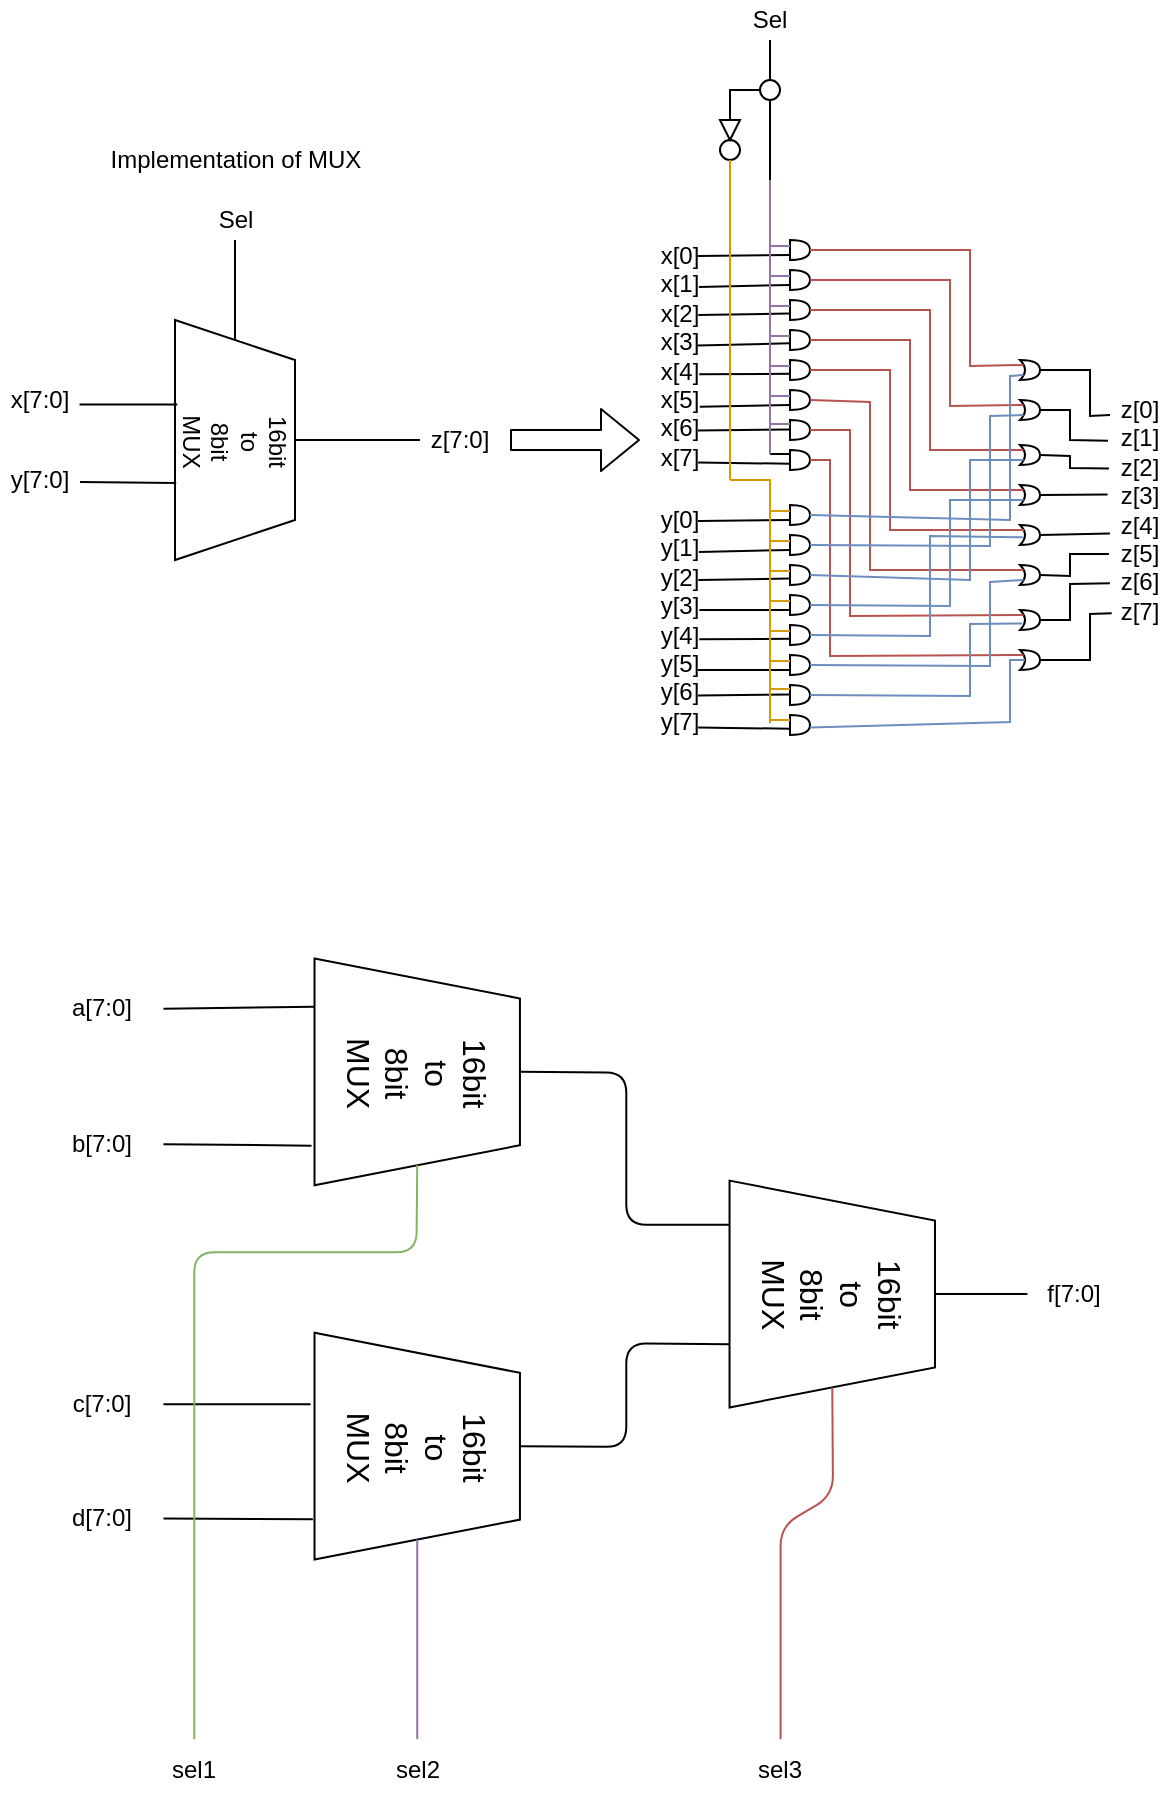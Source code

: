 <mxfile version="13.7.3" type="device"><diagram id="JUI2jgr8jRZTTU69ZtEK" name="第1頁"><mxGraphModel dx="981" dy="1743" grid="1" gridSize="10" guides="1" tooltips="1" connect="1" arrows="1" fold="1" page="1" pageScale="1" pageWidth="827" pageHeight="1169" math="0" shadow="0"><root><mxCell id="0"/><mxCell id="1" parent="0"/><mxCell id="VXgIPriryTszCJPE2aiZ-12" value="16bit&lt;br&gt;to&lt;br&gt;8bit&lt;br&gt;MUX" style="shape=trapezoid;perimeter=trapezoidPerimeter;html=1;fixedSize=1;rotation=90;labelBackgroundColor=#ffffff;labelPosition=center;verticalLabelPosition=middle;align=center;verticalAlign=middle;" vertex="1" parent="1"><mxGeometry x="97.5" y="-230" width="120" height="60" as="geometry"/></mxCell><mxCell id="VXgIPriryTszCJPE2aiZ-58" value="x[7:0]" style="text;html=1;strokeColor=none;fillColor=none;align=center;verticalAlign=middle;whiteSpace=wrap;rounded=0;labelBackgroundColor=#ffffff;" vertex="1" parent="1"><mxGeometry x="40" y="-230" width="40" height="20" as="geometry"/></mxCell><mxCell id="VXgIPriryTszCJPE2aiZ-59" value="y[7:0]" style="text;html=1;strokeColor=none;fillColor=none;align=center;verticalAlign=middle;whiteSpace=wrap;rounded=0;labelBackgroundColor=#ffffff;" vertex="1" parent="1"><mxGeometry x="40" y="-190" width="40" height="20" as="geometry"/></mxCell><mxCell id="VXgIPriryTszCJPE2aiZ-60" value="" style="endArrow=none;html=1;exitX=0.994;exitY=0.614;exitDx=0;exitDy=0;entryX=0.352;entryY=0.981;entryDx=0;entryDy=0;entryPerimeter=0;exitPerimeter=0;" edge="1" parent="1" source="VXgIPriryTszCJPE2aiZ-58" target="VXgIPriryTszCJPE2aiZ-12"><mxGeometry width="50" height="50" relative="1" as="geometry"><mxPoint x="160" y="-110" as="sourcePoint"/><mxPoint x="210" y="-160" as="targetPoint"/></mxGeometry></mxCell><mxCell id="VXgIPriryTszCJPE2aiZ-61" value="" style="endArrow=none;html=1;entryX=0.679;entryY=0.99;entryDx=0;entryDy=0;entryPerimeter=0;" edge="1" parent="1" target="VXgIPriryTszCJPE2aiZ-12"><mxGeometry width="50" height="50" relative="1" as="geometry"><mxPoint x="80" y="-179" as="sourcePoint"/><mxPoint x="125.0" y="-179.24" as="targetPoint"/></mxGeometry></mxCell><mxCell id="VXgIPriryTszCJPE2aiZ-62" value="" style="endArrow=none;html=1;exitX=0;exitY=0.5;exitDx=0;exitDy=0;entryX=0.5;entryY=1;entryDx=0;entryDy=0;" edge="1" parent="1" source="VXgIPriryTszCJPE2aiZ-12" target="VXgIPriryTszCJPE2aiZ-64"><mxGeometry width="50" height="50" relative="1" as="geometry"><mxPoint x="130" y="-120" as="sourcePoint"/><mxPoint x="158" y="-290" as="targetPoint"/></mxGeometry></mxCell><mxCell id="VXgIPriryTszCJPE2aiZ-64" value="Sel" style="text;html=1;strokeColor=none;fillColor=none;align=center;verticalAlign=middle;whiteSpace=wrap;rounded=0;labelBackgroundColor=#ffffff;" vertex="1" parent="1"><mxGeometry x="137.5" y="-320" width="40" height="20" as="geometry"/></mxCell><mxCell id="VXgIPriryTszCJPE2aiZ-66" value="z[7:0]" style="text;html=1;strokeColor=none;fillColor=none;align=center;verticalAlign=middle;whiteSpace=wrap;rounded=0;labelBackgroundColor=#ffffff;" vertex="1" parent="1"><mxGeometry x="250" y="-210" width="40" height="20" as="geometry"/></mxCell><mxCell id="VXgIPriryTszCJPE2aiZ-67" value="" style="endArrow=none;html=1;exitX=0.5;exitY=0;exitDx=0;exitDy=0;" edge="1" parent="1" source="VXgIPriryTszCJPE2aiZ-12"><mxGeometry width="50" height="50" relative="1" as="geometry"><mxPoint x="190" y="-200" as="sourcePoint"/><mxPoint x="250" y="-200" as="targetPoint"/></mxGeometry></mxCell><mxCell id="VXgIPriryTszCJPE2aiZ-68" value="Implementation of MUX" style="text;html=1;strokeColor=none;fillColor=none;align=center;verticalAlign=middle;whiteSpace=wrap;rounded=0;labelBackgroundColor=#ffffff;" vertex="1" parent="1"><mxGeometry x="92.5" y="-350" width="130" height="20" as="geometry"/></mxCell><mxCell id="VXgIPriryTszCJPE2aiZ-70" value="" style="shape=flexArrow;endArrow=classic;html=1;" edge="1" parent="1"><mxGeometry width="50" height="50" relative="1" as="geometry"><mxPoint x="295" y="-200" as="sourcePoint"/><mxPoint x="360" y="-200" as="targetPoint"/></mxGeometry></mxCell><mxCell id="VXgIPriryTszCJPE2aiZ-72" value="y[0]&lt;br&gt;y[1]&lt;br&gt;y[2]&lt;br&gt;y[3]&lt;br&gt;y[4]&lt;br&gt;y[5]&lt;br&gt;y[6]&lt;br&gt;y[7]" style="text;html=1;strokeColor=none;fillColor=none;align=center;verticalAlign=middle;whiteSpace=wrap;rounded=0;labelBackgroundColor=#ffffff;" vertex="1" parent="1"><mxGeometry x="370" y="-170" width="20" height="120" as="geometry"/></mxCell><mxCell id="VXgIPriryTszCJPE2aiZ-73" value="x[0]&lt;br&gt;x[1]&lt;br&gt;x[2]&lt;br&gt;x[3]&lt;br&gt;x[4]&lt;br&gt;x[5]&lt;br&gt;x[6]&lt;br&gt;x[7]" style="text;html=1;strokeColor=none;fillColor=none;align=center;verticalAlign=middle;whiteSpace=wrap;rounded=0;labelBackgroundColor=#ffffff;" vertex="1" parent="1"><mxGeometry x="370" y="-305" width="20" height="125" as="geometry"/></mxCell><mxCell id="VXgIPriryTszCJPE2aiZ-74" value="z[0]&lt;br&gt;z[1]&lt;br&gt;z[2]&lt;br&gt;z[3]&lt;br&gt;z[4]&lt;br&gt;z[5]&lt;br&gt;z[6]&lt;br&gt;z[7]" style="text;html=1;strokeColor=none;fillColor=none;align=center;verticalAlign=middle;whiteSpace=wrap;rounded=0;labelBackgroundColor=#ffffff;" vertex="1" parent="1"><mxGeometry x="595" y="-260" width="30" height="190" as="geometry"/></mxCell><mxCell id="VXgIPriryTszCJPE2aiZ-75" value="Sel" style="text;html=1;strokeColor=none;fillColor=none;align=center;verticalAlign=middle;whiteSpace=wrap;rounded=0;labelBackgroundColor=#ffffff;" vertex="1" parent="1"><mxGeometry x="405" y="-420" width="40" height="20" as="geometry"/></mxCell><mxCell id="VXgIPriryTszCJPE2aiZ-136" value="" style="group" vertex="1" connectable="0" parent="1"><mxGeometry x="512.5" y="-390" width="37.5" height="80" as="geometry"/></mxCell><mxCell id="VXgIPriryTszCJPE2aiZ-137" value="" style="group" vertex="1" connectable="0" parent="VXgIPriryTszCJPE2aiZ-136"><mxGeometry width="37.5" height="80" as="geometry"/></mxCell><mxCell id="VXgIPriryTszCJPE2aiZ-140" value="" style="group;rotation=90;" vertex="1" connectable="0" parent="VXgIPriryTszCJPE2aiZ-137"><mxGeometry x="-47.5" y="35" width="85" height="45" as="geometry"/></mxCell><mxCell id="VXgIPriryTszCJPE2aiZ-141" value="" style="group;rotation=90;" vertex="1" connectable="0" parent="VXgIPriryTszCJPE2aiZ-140"><mxGeometry y="5" width="85" height="45" as="geometry"/></mxCell><mxCell id="VXgIPriryTszCJPE2aiZ-142" value="" style="ellipse;whiteSpace=wrap;html=1;aspect=fixed;rotation=90;" vertex="1" parent="VXgIPriryTszCJPE2aiZ-141"><mxGeometry x="-45" y="-30" width="10" height="10" as="geometry"/></mxCell><mxCell id="VXgIPriryTszCJPE2aiZ-143" value="" style="endArrow=none;html=1;exitX=0.5;exitY=1;exitDx=0;exitDy=0;rounded=0;entryX=0;entryY=0.5;entryDx=0;entryDy=0;" edge="1" parent="VXgIPriryTszCJPE2aiZ-141" source="VXgIPriryTszCJPE2aiZ-142" target="VXgIPriryTszCJPE2aiZ-138"><mxGeometry width="50" height="50" relative="1" as="geometry"><mxPoint x="60" y="65" as="sourcePoint"/><mxPoint x="-60" y="-15" as="targetPoint"/><Array as="points"><mxPoint x="-60" y="-25"/></Array></mxGeometry></mxCell><mxCell id="VXgIPriryTszCJPE2aiZ-144" value="" style="endArrow=none;html=1;" edge="1" parent="VXgIPriryTszCJPE2aiZ-141" source="VXgIPriryTszCJPE2aiZ-142"><mxGeometry width="50" height="50" relative="1" as="geometry"><mxPoint x="60" y="65" as="sourcePoint"/><mxPoint x="-40" y="25" as="targetPoint"/><Array as="points"/></mxGeometry></mxCell><mxCell id="VXgIPriryTszCJPE2aiZ-139" value="" style="ellipse;whiteSpace=wrap;html=1;aspect=fixed;rotation=90;" vertex="1" parent="VXgIPriryTszCJPE2aiZ-141"><mxGeometry x="-65" width="10" height="10" as="geometry"/></mxCell><mxCell id="VXgIPriryTszCJPE2aiZ-138" value="" style="triangle;whiteSpace=wrap;html=1;rotation=90;" vertex="1" parent="VXgIPriryTszCJPE2aiZ-141"><mxGeometry x="-65" y="-10" width="10" height="10" as="geometry"/></mxCell><mxCell id="VXgIPriryTszCJPE2aiZ-145" value="" style="endArrow=none;html=1;exitX=0.5;exitY=1;exitDx=0;exitDy=0;entryX=0;entryY=0.5;entryDx=0;entryDy=0;" edge="1" parent="1" source="VXgIPriryTszCJPE2aiZ-75" target="VXgIPriryTszCJPE2aiZ-142"><mxGeometry width="50" height="50" relative="1" as="geometry"><mxPoint x="385" y="-330" as="sourcePoint"/><mxPoint x="435" y="-380" as="targetPoint"/></mxGeometry></mxCell><mxCell id="VXgIPriryTszCJPE2aiZ-150" value="" style="shape=or;whiteSpace=wrap;html=1;labelBackgroundColor=#ffffff;" vertex="1" parent="1"><mxGeometry x="435" y="-285" width="10" height="10" as="geometry"/></mxCell><mxCell id="VXgIPriryTszCJPE2aiZ-151" value="" style="shape=or;whiteSpace=wrap;html=1;labelBackgroundColor=#ffffff;" vertex="1" parent="1"><mxGeometry x="435" y="-300" width="10" height="10" as="geometry"/></mxCell><mxCell id="VXgIPriryTszCJPE2aiZ-152" value="" style="shape=or;whiteSpace=wrap;html=1;labelBackgroundColor=#ffffff;" vertex="1" parent="1"><mxGeometry x="435" y="-255" width="10" height="10" as="geometry"/></mxCell><mxCell id="VXgIPriryTszCJPE2aiZ-153" value="" style="shape=or;whiteSpace=wrap;html=1;labelBackgroundColor=#ffffff;" vertex="1" parent="1"><mxGeometry x="435" y="-270" width="10" height="10" as="geometry"/></mxCell><mxCell id="VXgIPriryTszCJPE2aiZ-154" value="" style="shape=or;whiteSpace=wrap;html=1;labelBackgroundColor=#ffffff;" vertex="1" parent="1"><mxGeometry x="435" y="-225" width="10" height="10" as="geometry"/></mxCell><mxCell id="VXgIPriryTszCJPE2aiZ-155" value="" style="shape=or;whiteSpace=wrap;html=1;labelBackgroundColor=#ffffff;" vertex="1" parent="1"><mxGeometry x="435" y="-240" width="10" height="10" as="geometry"/></mxCell><mxCell id="VXgIPriryTszCJPE2aiZ-156" value="" style="shape=or;whiteSpace=wrap;html=1;labelBackgroundColor=#ffffff;" vertex="1" parent="1"><mxGeometry x="435" y="-195" width="10" height="10" as="geometry"/></mxCell><mxCell id="VXgIPriryTszCJPE2aiZ-157" value="" style="shape=or;whiteSpace=wrap;html=1;labelBackgroundColor=#ffffff;" vertex="1" parent="1"><mxGeometry x="435" y="-210" width="10" height="10" as="geometry"/></mxCell><mxCell id="VXgIPriryTszCJPE2aiZ-158" value="" style="endArrow=none;html=1;" edge="1" parent="1"><mxGeometry width="50" height="50" relative="1" as="geometry"><mxPoint x="425" y="-193" as="sourcePoint"/><mxPoint x="425" y="-330" as="targetPoint"/></mxGeometry></mxCell><mxCell id="VXgIPriryTszCJPE2aiZ-159" value="" style="endArrow=none;html=1;" edge="1" parent="1"><mxGeometry width="50" height="50" relative="1" as="geometry"><mxPoint x="425" y="-297" as="sourcePoint"/><mxPoint x="435" y="-297" as="targetPoint"/></mxGeometry></mxCell><mxCell id="VXgIPriryTszCJPE2aiZ-160" value="" style="endArrow=none;html=1;entryX=0;entryY=0.25;entryDx=0;entryDy=0;entryPerimeter=0;" edge="1" parent="1"><mxGeometry width="50" height="50" relative="1" as="geometry"><mxPoint x="425" y="-282" as="sourcePoint"/><mxPoint x="435" y="-282" as="targetPoint"/></mxGeometry></mxCell><mxCell id="VXgIPriryTszCJPE2aiZ-161" value="" style="endArrow=none;html=1;entryX=0;entryY=0.25;entryDx=0;entryDy=0;entryPerimeter=0;" edge="1" parent="1"><mxGeometry width="50" height="50" relative="1" as="geometry"><mxPoint x="425" y="-267" as="sourcePoint"/><mxPoint x="435" y="-267" as="targetPoint"/></mxGeometry></mxCell><mxCell id="VXgIPriryTszCJPE2aiZ-169" value="" style="endArrow=none;html=1;" edge="1" parent="1"><mxGeometry width="50" height="50" relative="1" as="geometry"><mxPoint x="425" y="-208" as="sourcePoint"/><mxPoint x="435" y="-208" as="targetPoint"/></mxGeometry></mxCell><mxCell id="VXgIPriryTszCJPE2aiZ-170" value="" style="endArrow=none;html=1;entryX=0;entryY=0.25;entryDx=0;entryDy=0;entryPerimeter=0;" edge="1" parent="1"><mxGeometry width="50" height="50" relative="1" as="geometry"><mxPoint x="425" y="-193" as="sourcePoint"/><mxPoint x="435" y="-193" as="targetPoint"/></mxGeometry></mxCell><mxCell id="VXgIPriryTszCJPE2aiZ-173" value="" style="endArrow=none;html=1;entryX=0;entryY=0.75;entryDx=0;entryDy=0;entryPerimeter=0;" edge="1" parent="1" target="VXgIPriryTszCJPE2aiZ-151"><mxGeometry width="50" height="50" relative="1" as="geometry"><mxPoint x="389" y="-292" as="sourcePoint"/><mxPoint x="455" y="-320" as="targetPoint"/></mxGeometry></mxCell><mxCell id="VXgIPriryTszCJPE2aiZ-174" value="" style="endArrow=none;html=1;entryX=0;entryY=0.75;entryDx=0;entryDy=0;entryPerimeter=0;exitX=0.972;exitY=0.228;exitDx=0;exitDy=0;exitPerimeter=0;" edge="1" parent="1" source="VXgIPriryTszCJPE2aiZ-73" target="VXgIPriryTszCJPE2aiZ-150"><mxGeometry width="50" height="50" relative="1" as="geometry"><mxPoint x="389" y="-275" as="sourcePoint"/><mxPoint x="435" y="-275.5" as="targetPoint"/></mxGeometry></mxCell><mxCell id="VXgIPriryTszCJPE2aiZ-176" value="" style="endArrow=none;html=1;entryX=-0.053;entryY=0.679;entryDx=0;entryDy=0;entryPerimeter=0;exitX=0.958;exitY=0.34;exitDx=0;exitDy=0;exitPerimeter=0;" edge="1" parent="1" source="VXgIPriryTszCJPE2aiZ-73" target="VXgIPriryTszCJPE2aiZ-153"><mxGeometry width="50" height="50" relative="1" as="geometry"><mxPoint x="389" y="-264.75" as="sourcePoint"/><mxPoint x="435" y="-265.25" as="targetPoint"/></mxGeometry></mxCell><mxCell id="VXgIPriryTszCJPE2aiZ-177" value="" style="endArrow=none;html=1;entryX=-0.035;entryY=0.667;entryDx=0;entryDy=0;entryPerimeter=0;exitX=0.935;exitY=0.462;exitDx=0;exitDy=0;exitPerimeter=0;" edge="1" parent="1" source="VXgIPriryTszCJPE2aiZ-73" target="VXgIPriryTszCJPE2aiZ-152"><mxGeometry width="50" height="50" relative="1" as="geometry"><mxPoint x="389" y="-249.75" as="sourcePoint"/><mxPoint x="435" y="-250.25" as="targetPoint"/></mxGeometry></mxCell><mxCell id="VXgIPriryTszCJPE2aiZ-178" value="" style="endArrow=none;html=1;entryX=-0.026;entryY=0.693;entryDx=0;entryDy=0;entryPerimeter=0;exitX=0.981;exitY=0.577;exitDx=0;exitDy=0;exitPerimeter=0;" edge="1" parent="1" source="VXgIPriryTszCJPE2aiZ-73" target="VXgIPriryTszCJPE2aiZ-155"><mxGeometry width="50" height="50" relative="1" as="geometry"><mxPoint x="389" y="-229.5" as="sourcePoint"/><mxPoint x="435" y="-230.0" as="targetPoint"/></mxGeometry></mxCell><mxCell id="VXgIPriryTszCJPE2aiZ-179" value="" style="endArrow=none;html=1;entryX=0;entryY=0.75;entryDx=0;entryDy=0;entryPerimeter=0;exitX=0.994;exitY=0.707;exitDx=0;exitDy=0;exitPerimeter=0;" edge="1" parent="1" source="VXgIPriryTszCJPE2aiZ-73" target="VXgIPriryTszCJPE2aiZ-154"><mxGeometry width="50" height="50" relative="1" as="geometry"><mxPoint x="389" y="-219.75" as="sourcePoint"/><mxPoint x="435" y="-220.25" as="targetPoint"/></mxGeometry></mxCell><mxCell id="VXgIPriryTszCJPE2aiZ-180" value="" style="endArrow=none;html=1;entryX=0;entryY=0.75;entryDx=0;entryDy=0;entryPerimeter=0;" edge="1" parent="1"><mxGeometry width="50" height="50" relative="1" as="geometry"><mxPoint x="389" y="-204.75" as="sourcePoint"/><mxPoint x="435" y="-205.25" as="targetPoint"/></mxGeometry></mxCell><mxCell id="VXgIPriryTszCJPE2aiZ-181" value="" style="endArrow=none;html=1;entryX=-0.016;entryY=0.686;entryDx=0;entryDy=0;entryPerimeter=0;exitX=0.953;exitY=0.93;exitDx=0;exitDy=0;exitPerimeter=0;" edge="1" parent="1" source="VXgIPriryTszCJPE2aiZ-73" target="VXgIPriryTszCJPE2aiZ-156"><mxGeometry width="50" height="50" relative="1" as="geometry"><mxPoint x="389" y="-189.5" as="sourcePoint"/><mxPoint x="435" y="-190.0" as="targetPoint"/></mxGeometry></mxCell><mxCell id="VXgIPriryTszCJPE2aiZ-199" value="" style="shape=or;whiteSpace=wrap;html=1;labelBackgroundColor=#ffffff;" vertex="1" parent="1"><mxGeometry x="435" y="-152.5" width="10" height="10" as="geometry"/></mxCell><mxCell id="VXgIPriryTszCJPE2aiZ-200" value="" style="shape=or;whiteSpace=wrap;html=1;labelBackgroundColor=#ffffff;" vertex="1" parent="1"><mxGeometry x="435" y="-167.5" width="10" height="10" as="geometry"/></mxCell><mxCell id="VXgIPriryTszCJPE2aiZ-201" value="" style="shape=or;whiteSpace=wrap;html=1;labelBackgroundColor=#ffffff;" vertex="1" parent="1"><mxGeometry x="435" y="-122.5" width="10" height="10" as="geometry"/></mxCell><mxCell id="VXgIPriryTszCJPE2aiZ-202" value="" style="shape=or;whiteSpace=wrap;html=1;labelBackgroundColor=#ffffff;" vertex="1" parent="1"><mxGeometry x="435" y="-137.5" width="10" height="10" as="geometry"/></mxCell><mxCell id="VXgIPriryTszCJPE2aiZ-203" value="" style="shape=or;whiteSpace=wrap;html=1;labelBackgroundColor=#ffffff;" vertex="1" parent="1"><mxGeometry x="435" y="-92.5" width="10" height="10" as="geometry"/></mxCell><mxCell id="VXgIPriryTszCJPE2aiZ-204" value="" style="shape=or;whiteSpace=wrap;html=1;labelBackgroundColor=#ffffff;" vertex="1" parent="1"><mxGeometry x="435" y="-107.5" width="10" height="10" as="geometry"/></mxCell><mxCell id="VXgIPriryTszCJPE2aiZ-205" value="" style="shape=or;whiteSpace=wrap;html=1;labelBackgroundColor=#ffffff;" vertex="1" parent="1"><mxGeometry x="435" y="-62.5" width="10" height="10" as="geometry"/></mxCell><mxCell id="VXgIPriryTszCJPE2aiZ-206" value="" style="shape=or;whiteSpace=wrap;html=1;labelBackgroundColor=#ffffff;" vertex="1" parent="1"><mxGeometry x="435" y="-77.5" width="10" height="10" as="geometry"/></mxCell><mxCell id="VXgIPriryTszCJPE2aiZ-207" value="" style="endArrow=none;html=1;" edge="1" parent="1"><mxGeometry width="50" height="50" relative="1" as="geometry"><mxPoint x="425" y="-164.5" as="sourcePoint"/><mxPoint x="435" y="-164.5" as="targetPoint"/></mxGeometry></mxCell><mxCell id="VXgIPriryTszCJPE2aiZ-208" value="" style="endArrow=none;html=1;entryX=0;entryY=0.25;entryDx=0;entryDy=0;entryPerimeter=0;fillColor=#ffe6cc;strokeColor=#d79b00;" edge="1" parent="1"><mxGeometry width="50" height="50" relative="1" as="geometry"><mxPoint x="425" y="-149.5" as="sourcePoint"/><mxPoint x="435" y="-149.5" as="targetPoint"/></mxGeometry></mxCell><mxCell id="VXgIPriryTszCJPE2aiZ-209" value="" style="endArrow=none;html=1;entryX=0;entryY=0.25;entryDx=0;entryDy=0;entryPerimeter=0;fillColor=#ffe6cc;strokeColor=#d79b00;" edge="1" parent="1"><mxGeometry width="50" height="50" relative="1" as="geometry"><mxPoint x="425" y="-134.5" as="sourcePoint"/><mxPoint x="435" y="-134.5" as="targetPoint"/></mxGeometry></mxCell><mxCell id="VXgIPriryTszCJPE2aiZ-214" value="" style="endArrow=none;html=1;fillColor=#ffe6cc;strokeColor=#d79b00;" edge="1" parent="1"><mxGeometry width="50" height="50" relative="1" as="geometry"><mxPoint x="425" y="-75.5" as="sourcePoint"/><mxPoint x="435" y="-75.5" as="targetPoint"/></mxGeometry></mxCell><mxCell id="VXgIPriryTszCJPE2aiZ-215" value="" style="endArrow=none;html=1;entryX=0;entryY=0.25;entryDx=0;entryDy=0;entryPerimeter=0;fillColor=#ffe6cc;strokeColor=#d79b00;" edge="1" parent="1"><mxGeometry width="50" height="50" relative="1" as="geometry"><mxPoint x="425" y="-60" as="sourcePoint"/><mxPoint x="435" y="-60.5" as="targetPoint"/><Array as="points"><mxPoint x="435" y="-60"/></Array></mxGeometry></mxCell><mxCell id="VXgIPriryTszCJPE2aiZ-216" value="" style="endArrow=none;html=1;entryX=0;entryY=0.75;entryDx=0;entryDy=0;entryPerimeter=0;" edge="1" parent="1" target="VXgIPriryTszCJPE2aiZ-200"><mxGeometry width="50" height="50" relative="1" as="geometry"><mxPoint x="389" y="-159.5" as="sourcePoint"/><mxPoint x="455" y="-187.5" as="targetPoint"/></mxGeometry></mxCell><mxCell id="VXgIPriryTszCJPE2aiZ-217" value="" style="endArrow=none;html=1;entryX=0;entryY=0.75;entryDx=0;entryDy=0;entryPerimeter=0;exitX=0.972;exitY=0.228;exitDx=0;exitDy=0;exitPerimeter=0;" edge="1" parent="1" target="VXgIPriryTszCJPE2aiZ-199"><mxGeometry width="50" height="50" relative="1" as="geometry"><mxPoint x="389.44" y="-144" as="sourcePoint"/><mxPoint x="435" y="-143.0" as="targetPoint"/></mxGeometry></mxCell><mxCell id="VXgIPriryTszCJPE2aiZ-218" value="" style="endArrow=none;html=1;entryX=-0.053;entryY=0.679;entryDx=0;entryDy=0;entryPerimeter=0;exitX=0.958;exitY=0.34;exitDx=0;exitDy=0;exitPerimeter=0;" edge="1" parent="1" target="VXgIPriryTszCJPE2aiZ-202"><mxGeometry width="50" height="50" relative="1" as="geometry"><mxPoint x="389.16" y="-130" as="sourcePoint"/><mxPoint x="435" y="-132.75" as="targetPoint"/></mxGeometry></mxCell><mxCell id="VXgIPriryTszCJPE2aiZ-219" value="" style="endArrow=none;html=1;entryX=-0.026;entryY=0.693;entryDx=0;entryDy=0;entryPerimeter=0;exitX=0.981;exitY=0.577;exitDx=0;exitDy=0;exitPerimeter=0;" edge="1" parent="1" target="VXgIPriryTszCJPE2aiZ-204"><mxGeometry width="50" height="50" relative="1" as="geometry"><mxPoint x="389.62" y="-100.375" as="sourcePoint"/><mxPoint x="435" y="-97.5" as="targetPoint"/></mxGeometry></mxCell><mxCell id="VXgIPriryTszCJPE2aiZ-220" value="" style="endArrow=none;html=1;entryX=0;entryY=0.75;entryDx=0;entryDy=0;entryPerimeter=0;" edge="1" parent="1" target="VXgIPriryTszCJPE2aiZ-203"><mxGeometry width="50" height="50" relative="1" as="geometry"><mxPoint x="389" y="-85" as="sourcePoint"/><mxPoint x="435" y="-88" as="targetPoint"/></mxGeometry></mxCell><mxCell id="VXgIPriryTszCJPE2aiZ-221" value="" style="endArrow=none;html=1;entryX=0;entryY=0.75;entryDx=0;entryDy=0;entryPerimeter=0;" edge="1" parent="1"><mxGeometry width="50" height="50" relative="1" as="geometry"><mxPoint x="389" y="-72.25" as="sourcePoint"/><mxPoint x="435" y="-72.75" as="targetPoint"/></mxGeometry></mxCell><mxCell id="VXgIPriryTszCJPE2aiZ-222" value="" style="endArrow=none;html=1;entryX=-0.016;entryY=0.686;entryDx=0;entryDy=0;entryPerimeter=0;exitX=0.953;exitY=0.93;exitDx=0;exitDy=0;exitPerimeter=0;" edge="1" parent="1" target="VXgIPriryTszCJPE2aiZ-205"><mxGeometry width="50" height="50" relative="1" as="geometry"><mxPoint x="389.06" y="-56.25" as="sourcePoint"/><mxPoint x="435" y="-57.5" as="targetPoint"/></mxGeometry></mxCell><mxCell id="VXgIPriryTszCJPE2aiZ-223" value="" style="endArrow=none;html=1;entryX=1;entryY=0.5;entryDx=0;entryDy=0;fillColor=#ffe6cc;strokeColor=#d79b00;" edge="1" parent="1" target="VXgIPriryTszCJPE2aiZ-139"><mxGeometry width="50" height="50" relative="1" as="geometry"><mxPoint x="405" y="-180" as="sourcePoint"/><mxPoint x="455" y="-270" as="targetPoint"/></mxGeometry></mxCell><mxCell id="VXgIPriryTszCJPE2aiZ-224" value="" style="endArrow=none;html=1;rounded=0;" edge="1" parent="1"><mxGeometry width="50" height="50" relative="1" as="geometry"><mxPoint x="405" y="-180" as="sourcePoint"/><mxPoint x="425" y="-58.8" as="targetPoint"/><Array as="points"><mxPoint x="425" y="-180"/></Array></mxGeometry></mxCell><mxCell id="VXgIPriryTszCJPE2aiZ-225" value="" style="shape=xor;whiteSpace=wrap;html=1;labelBackgroundColor=#ffffff;" vertex="1" parent="1"><mxGeometry x="550" y="-240" width="10" height="10" as="geometry"/></mxCell><mxCell id="VXgIPriryTszCJPE2aiZ-226" value="" style="shape=xor;whiteSpace=wrap;html=1;labelBackgroundColor=#ffffff;" vertex="1" parent="1"><mxGeometry x="550" y="-220" width="10" height="10" as="geometry"/></mxCell><mxCell id="VXgIPriryTszCJPE2aiZ-235" value="" style="shape=xor;whiteSpace=wrap;html=1;labelBackgroundColor=#ffffff;" vertex="1" parent="1"><mxGeometry x="550" y="-197.5" width="10" height="10" as="geometry"/></mxCell><mxCell id="VXgIPriryTszCJPE2aiZ-236" value="" style="shape=xor;whiteSpace=wrap;html=1;labelBackgroundColor=#ffffff;" vertex="1" parent="1"><mxGeometry x="550" y="-177.5" width="10" height="10" as="geometry"/></mxCell><mxCell id="VXgIPriryTszCJPE2aiZ-237" value="" style="shape=xor;whiteSpace=wrap;html=1;labelBackgroundColor=#ffffff;" vertex="1" parent="1"><mxGeometry x="550" y="-157.5" width="10" height="10" as="geometry"/></mxCell><mxCell id="VXgIPriryTszCJPE2aiZ-238" value="" style="shape=xor;whiteSpace=wrap;html=1;labelBackgroundColor=#ffffff;" vertex="1" parent="1"><mxGeometry x="550" y="-137.5" width="10" height="10" as="geometry"/></mxCell><mxCell id="VXgIPriryTszCJPE2aiZ-239" value="" style="shape=xor;whiteSpace=wrap;html=1;labelBackgroundColor=#ffffff;" vertex="1" parent="1"><mxGeometry x="550" y="-115" width="10" height="10" as="geometry"/></mxCell><mxCell id="VXgIPriryTszCJPE2aiZ-240" value="" style="shape=xor;whiteSpace=wrap;html=1;labelBackgroundColor=#ffffff;" vertex="1" parent="1"><mxGeometry x="550" y="-95" width="10" height="10" as="geometry"/></mxCell><mxCell id="VXgIPriryTszCJPE2aiZ-241" value="" style="endArrow=none;html=1;exitX=1;exitY=0.5;exitDx=0;exitDy=0;exitPerimeter=0;entryX=0.175;entryY=0.25;entryDx=0;entryDy=0;entryPerimeter=0;rounded=0;fillColor=#f8cecc;strokeColor=#b85450;" edge="1" parent="1" source="VXgIPriryTszCJPE2aiZ-151" target="VXgIPriryTszCJPE2aiZ-225"><mxGeometry width="50" height="50" relative="1" as="geometry"><mxPoint x="475" y="-200" as="sourcePoint"/><mxPoint x="505" y="-240" as="targetPoint"/><Array as="points"><mxPoint x="525" y="-295"/><mxPoint x="525" y="-237"/></Array></mxGeometry></mxCell><mxCell id="VXgIPriryTszCJPE2aiZ-242" value="" style="endArrow=none;html=1;exitX=1;exitY=0.5;exitDx=0;exitDy=0;exitPerimeter=0;entryX=0.175;entryY=0.25;entryDx=0;entryDy=0;entryPerimeter=0;rounded=0;fillColor=#f8cecc;strokeColor=#b85450;" edge="1" parent="1" source="VXgIPriryTszCJPE2aiZ-150" target="VXgIPriryTszCJPE2aiZ-226"><mxGeometry width="50" height="50" relative="1" as="geometry"><mxPoint x="495" y="-220" as="sourcePoint"/><mxPoint x="545" y="-270" as="targetPoint"/><Array as="points"><mxPoint x="515" y="-280"/><mxPoint x="515" y="-217"/></Array></mxGeometry></mxCell><mxCell id="VXgIPriryTszCJPE2aiZ-243" value="" style="endArrow=none;html=1;exitX=1;exitY=0.5;exitDx=0;exitDy=0;exitPerimeter=0;entryX=0.175;entryY=0.25;entryDx=0;entryDy=0;entryPerimeter=0;rounded=0;fillColor=#f8cecc;strokeColor=#b85450;" edge="1" parent="1" source="VXgIPriryTszCJPE2aiZ-153" target="VXgIPriryTszCJPE2aiZ-235"><mxGeometry width="50" height="50" relative="1" as="geometry"><mxPoint x="495" y="-210" as="sourcePoint"/><mxPoint x="545" y="-260" as="targetPoint"/><Array as="points"><mxPoint x="505" y="-265"/><mxPoint x="505" y="-195"/></Array></mxGeometry></mxCell><mxCell id="VXgIPriryTszCJPE2aiZ-244" value="" style="endArrow=none;html=1;exitX=1;exitY=0.5;exitDx=0;exitDy=0;exitPerimeter=0;entryX=0.175;entryY=0.25;entryDx=0;entryDy=0;entryPerimeter=0;rounded=0;fillColor=#f8cecc;strokeColor=#b85450;" edge="1" parent="1" source="VXgIPriryTszCJPE2aiZ-152" target="VXgIPriryTszCJPE2aiZ-236"><mxGeometry width="50" height="50" relative="1" as="geometry"><mxPoint x="495" y="-160" as="sourcePoint"/><mxPoint x="545" y="-210" as="targetPoint"/><Array as="points"><mxPoint x="495" y="-250"/><mxPoint x="495" y="-175"/></Array></mxGeometry></mxCell><mxCell id="VXgIPriryTszCJPE2aiZ-245" value="" style="endArrow=none;html=1;exitX=1;exitY=0.5;exitDx=0;exitDy=0;exitPerimeter=0;rounded=0;fillColor=#f8cecc;strokeColor=#b85450;" edge="1" parent="1" source="VXgIPriryTszCJPE2aiZ-155"><mxGeometry width="50" height="50" relative="1" as="geometry"><mxPoint x="485" y="-210" as="sourcePoint"/><mxPoint x="552" y="-155" as="targetPoint"/><Array as="points"><mxPoint x="485" y="-235"/><mxPoint x="485" y="-155"/></Array></mxGeometry></mxCell><mxCell id="VXgIPriryTszCJPE2aiZ-246" value="" style="endArrow=none;html=1;exitX=1;exitY=0.5;exitDx=0;exitDy=0;exitPerimeter=0;entryX=0.175;entryY=0.25;entryDx=0;entryDy=0;entryPerimeter=0;rounded=0;fillColor=#f8cecc;strokeColor=#b85450;" edge="1" parent="1" source="VXgIPriryTszCJPE2aiZ-154" target="VXgIPriryTszCJPE2aiZ-238"><mxGeometry width="50" height="50" relative="1" as="geometry"><mxPoint x="465" y="-190" as="sourcePoint"/><mxPoint x="571.75" y="-115" as="targetPoint"/><Array as="points"><mxPoint x="475" y="-219"/><mxPoint x="475" y="-135"/></Array></mxGeometry></mxCell><mxCell id="VXgIPriryTszCJPE2aiZ-247" value="" style="endArrow=none;html=1;exitX=1;exitY=0.5;exitDx=0;exitDy=0;exitPerimeter=0;entryX=0.175;entryY=0.25;entryDx=0;entryDy=0;entryPerimeter=0;rounded=0;fillColor=#f8cecc;strokeColor=#b85450;" edge="1" parent="1" source="VXgIPriryTszCJPE2aiZ-157" target="VXgIPriryTszCJPE2aiZ-239"><mxGeometry width="50" height="50" relative="1" as="geometry"><mxPoint x="475" y="-150" as="sourcePoint"/><mxPoint x="581.75" y="-75" as="targetPoint"/><Array as="points"><mxPoint x="465" y="-205"/><mxPoint x="465" y="-112"/></Array></mxGeometry></mxCell><mxCell id="VXgIPriryTszCJPE2aiZ-248" value="" style="endArrow=none;html=1;exitX=1;exitY=0.5;exitDx=0;exitDy=0;exitPerimeter=0;entryX=0.175;entryY=0.25;entryDx=0;entryDy=0;entryPerimeter=0;rounded=0;fillColor=#f8cecc;strokeColor=#b85450;" edge="1" parent="1" source="VXgIPriryTszCJPE2aiZ-156" target="VXgIPriryTszCJPE2aiZ-240"><mxGeometry width="50" height="50" relative="1" as="geometry"><mxPoint x="455" y="-190" as="sourcePoint"/><mxPoint x="561.75" y="-115" as="targetPoint"/><Array as="points"><mxPoint x="455" y="-190"/><mxPoint x="455" y="-92"/></Array></mxGeometry></mxCell><mxCell id="VXgIPriryTszCJPE2aiZ-250" value="" style="endArrow=none;html=1;exitX=1;exitY=0.5;exitDx=0;exitDy=0;exitPerimeter=0;entryX=0.175;entryY=0.75;entryDx=0;entryDy=0;entryPerimeter=0;rounded=0;fillColor=#dae8fc;strokeColor=#6c8ebf;" edge="1" parent="1" source="VXgIPriryTszCJPE2aiZ-200" target="VXgIPriryTszCJPE2aiZ-225"><mxGeometry width="50" height="50" relative="1" as="geometry"><mxPoint x="515" y="-160" as="sourcePoint"/><mxPoint x="621.75" y="-85" as="targetPoint"/><Array as="points"><mxPoint x="545" y="-160"/><mxPoint x="545" y="-232"/></Array></mxGeometry></mxCell><mxCell id="VXgIPriryTszCJPE2aiZ-251" value="" style="endArrow=none;html=1;entryX=0.175;entryY=0.75;entryDx=0;entryDy=0;entryPerimeter=0;rounded=0;exitX=1;exitY=0.5;exitDx=0;exitDy=0;exitPerimeter=0;fillColor=#dae8fc;strokeColor=#6c8ebf;" edge="1" parent="1" source="VXgIPriryTszCJPE2aiZ-199" target="VXgIPriryTszCJPE2aiZ-226"><mxGeometry width="50" height="50" relative="1" as="geometry"><mxPoint x="447" y="-147" as="sourcePoint"/><mxPoint x="611.75" y="-220" as="targetPoint"/><Array as="points"><mxPoint x="535" y="-147"/><mxPoint x="535" y="-212"/></Array></mxGeometry></mxCell><mxCell id="VXgIPriryTszCJPE2aiZ-252" value="" style="endArrow=none;html=1;entryX=0.175;entryY=0.75;entryDx=0;entryDy=0;entryPerimeter=0;rounded=0;exitX=1;exitY=0.5;exitDx=0;exitDy=0;exitPerimeter=0;fillColor=#dae8fc;strokeColor=#6c8ebf;" edge="1" parent="1" source="VXgIPriryTszCJPE2aiZ-202" target="VXgIPriryTszCJPE2aiZ-235"><mxGeometry width="50" height="50" relative="1" as="geometry"><mxPoint x="455" y="-137.5" as="sourcePoint"/><mxPoint x="561.75" y="-202.5" as="targetPoint"/><Array as="points"><mxPoint x="525" y="-130"/><mxPoint x="525" y="-190"/></Array></mxGeometry></mxCell><mxCell id="VXgIPriryTszCJPE2aiZ-254" value="" style="endArrow=none;html=1;entryX=0.175;entryY=0.75;entryDx=0;entryDy=0;entryPerimeter=0;rounded=0;exitX=1;exitY=0.5;exitDx=0;exitDy=0;exitPerimeter=0;fillColor=#dae8fc;strokeColor=#6c8ebf;" edge="1" parent="1" source="VXgIPriryTszCJPE2aiZ-201" target="VXgIPriryTszCJPE2aiZ-236"><mxGeometry width="50" height="50" relative="1" as="geometry"><mxPoint x="485" y="-120" as="sourcePoint"/><mxPoint x="591.75" y="-177.5" as="targetPoint"/><Array as="points"><mxPoint x="515" y="-117"/><mxPoint x="515" y="-170"/></Array></mxGeometry></mxCell><mxCell id="VXgIPriryTszCJPE2aiZ-255" value="" style="endArrow=none;html=1;rounded=0;exitX=1;exitY=0.5;exitDx=0;exitDy=0;exitPerimeter=0;entryX=0.138;entryY=0.616;entryDx=0;entryDy=0;entryPerimeter=0;fillColor=#dae8fc;strokeColor=#6c8ebf;" edge="1" parent="1" source="VXgIPriryTszCJPE2aiZ-204" target="VXgIPriryTszCJPE2aiZ-237"><mxGeometry width="50" height="50" relative="1" as="geometry"><mxPoint x="495" y="-100" as="sourcePoint"/><mxPoint x="545" y="-152" as="targetPoint"/><Array as="points"><mxPoint x="505" y="-102"/><mxPoint x="505" y="-152"/></Array></mxGeometry></mxCell><mxCell id="VXgIPriryTszCJPE2aiZ-257" value="" style="endArrow=none;html=1;rounded=0;exitX=1;exitY=0.5;exitDx=0;exitDy=0;exitPerimeter=0;entryX=0.175;entryY=0.75;entryDx=0;entryDy=0;entryPerimeter=0;fillColor=#dae8fc;strokeColor=#6c8ebf;" edge="1" parent="1" source="VXgIPriryTszCJPE2aiZ-203" target="VXgIPriryTszCJPE2aiZ-238"><mxGeometry width="50" height="50" relative="1" as="geometry"><mxPoint x="495" y="-80" as="sourcePoint"/><mxPoint x="555" y="-129" as="targetPoint"/><Array as="points"><mxPoint x="535" y="-87"/><mxPoint x="535" y="-129"/></Array></mxGeometry></mxCell><mxCell id="VXgIPriryTszCJPE2aiZ-258" value="" style="endArrow=none;html=1;rounded=0;exitX=1;exitY=0.5;exitDx=0;exitDy=0;exitPerimeter=0;entryX=0.098;entryY=0.675;entryDx=0;entryDy=0;entryPerimeter=0;fillColor=#dae8fc;strokeColor=#6c8ebf;" edge="1" parent="1" target="VXgIPriryTszCJPE2aiZ-239"><mxGeometry width="50" height="50" relative="1" as="geometry"><mxPoint x="445" y="-72.5" as="sourcePoint"/><mxPoint x="551.75" y="-115" as="targetPoint"/><Array as="points"><mxPoint x="525" y="-72"/><mxPoint x="525" y="-108"/></Array></mxGeometry></mxCell><mxCell id="VXgIPriryTszCJPE2aiZ-259" value="" style="endArrow=none;html=1;rounded=0;exitX=1.007;exitY=0.62;exitDx=0;exitDy=0;exitPerimeter=0;entryX=0.25;entryY=0.5;entryDx=0;entryDy=0;entryPerimeter=0;fillColor=#dae8fc;strokeColor=#6c8ebf;" edge="1" parent="1" source="VXgIPriryTszCJPE2aiZ-205" target="VXgIPriryTszCJPE2aiZ-240"><mxGeometry width="50" height="50" relative="1" as="geometry"><mxPoint x="515" y="-60" as="sourcePoint"/><mxPoint x="620.98" y="-95.75" as="targetPoint"/><Array as="points"><mxPoint x="545" y="-59"/><mxPoint x="545" y="-90"/></Array></mxGeometry></mxCell><mxCell id="VXgIPriryTszCJPE2aiZ-260" value="" style="endArrow=none;html=1;exitX=1;exitY=0.5;exitDx=0;exitDy=0;exitPerimeter=0;entryX=0;entryY=0.25;entryDx=0;entryDy=0;rounded=0;" edge="1" parent="1" source="VXgIPriryTszCJPE2aiZ-225" target="VXgIPriryTszCJPE2aiZ-74"><mxGeometry width="50" height="50" relative="1" as="geometry"><mxPoint x="515" y="-130" as="sourcePoint"/><mxPoint x="565" y="-180" as="targetPoint"/><Array as="points"><mxPoint x="585" y="-235"/><mxPoint x="585" y="-212"/></Array></mxGeometry></mxCell><mxCell id="VXgIPriryTszCJPE2aiZ-261" value="" style="endArrow=none;html=1;exitX=1;exitY=0.5;exitDx=0;exitDy=0;exitPerimeter=0;entryX=-0.033;entryY=0.318;entryDx=0;entryDy=0;entryPerimeter=0;rounded=0;" edge="1" parent="1" source="VXgIPriryTszCJPE2aiZ-226" target="VXgIPriryTszCJPE2aiZ-74"><mxGeometry width="50" height="50" relative="1" as="geometry"><mxPoint x="515" y="-130" as="sourcePoint"/><mxPoint x="565" y="-180" as="targetPoint"/><Array as="points"><mxPoint x="575" y="-215"/><mxPoint x="575" y="-200"/></Array></mxGeometry></mxCell><mxCell id="VXgIPriryTszCJPE2aiZ-262" value="" style="endArrow=none;html=1;exitX=1;exitY=0.5;exitDx=0;exitDy=0;exitPerimeter=0;entryX=-0.018;entryY=0.391;entryDx=0;entryDy=0;entryPerimeter=0;rounded=0;" edge="1" parent="1" source="VXgIPriryTszCJPE2aiZ-235" target="VXgIPriryTszCJPE2aiZ-74"><mxGeometry width="50" height="50" relative="1" as="geometry"><mxPoint x="515" y="-130" as="sourcePoint"/><mxPoint x="565" y="-180" as="targetPoint"/><Array as="points"><mxPoint x="575" y="-192"/><mxPoint x="575" y="-186"/></Array></mxGeometry></mxCell><mxCell id="VXgIPriryTszCJPE2aiZ-263" value="" style="endArrow=none;html=1;exitX=1;exitY=0.5;exitDx=0;exitDy=0;exitPerimeter=0;entryX=-0.041;entryY=0.459;entryDx=0;entryDy=0;entryPerimeter=0;" edge="1" parent="1" source="VXgIPriryTszCJPE2aiZ-236" target="VXgIPriryTszCJPE2aiZ-74"><mxGeometry width="50" height="50" relative="1" as="geometry"><mxPoint x="515" y="-130" as="sourcePoint"/><mxPoint x="565" y="-180" as="targetPoint"/></mxGeometry></mxCell><mxCell id="VXgIPriryTszCJPE2aiZ-264" value="" style="endArrow=none;html=1;exitX=1;exitY=0.5;exitDx=0;exitDy=0;exitPerimeter=0;entryX=-0.002;entryY=0.562;entryDx=0;entryDy=0;entryPerimeter=0;" edge="1" parent="1" source="VXgIPriryTszCJPE2aiZ-237" target="VXgIPriryTszCJPE2aiZ-74"><mxGeometry width="50" height="50" relative="1" as="geometry"><mxPoint x="515" y="-130" as="sourcePoint"/><mxPoint x="565" y="-180" as="targetPoint"/></mxGeometry></mxCell><mxCell id="VXgIPriryTszCJPE2aiZ-265" value="" style="endArrow=none;html=1;exitX=1;exitY=0.5;exitDx=0;exitDy=0;exitPerimeter=0;entryX=-0.018;entryY=0.616;entryDx=0;entryDy=0;entryPerimeter=0;rounded=0;" edge="1" parent="1" source="VXgIPriryTszCJPE2aiZ-238" target="VXgIPriryTszCJPE2aiZ-74"><mxGeometry width="50" height="50" relative="1" as="geometry"><mxPoint x="515" y="-130" as="sourcePoint"/><mxPoint x="565" y="-180" as="targetPoint"/><Array as="points"><mxPoint x="575" y="-132"/><mxPoint x="575" y="-143"/></Array></mxGeometry></mxCell><mxCell id="VXgIPriryTszCJPE2aiZ-266" value="" style="endArrow=none;html=1;exitX=1;exitY=0.5;exitDx=0;exitDy=0;exitPerimeter=0;entryX=-0.002;entryY=0.693;entryDx=0;entryDy=0;entryPerimeter=0;rounded=0;" edge="1" parent="1" source="VXgIPriryTszCJPE2aiZ-239" target="VXgIPriryTszCJPE2aiZ-74"><mxGeometry width="50" height="50" relative="1" as="geometry"><mxPoint x="515" y="-130" as="sourcePoint"/><mxPoint x="565" y="-180" as="targetPoint"/><Array as="points"><mxPoint x="575" y="-110"/><mxPoint x="575" y="-128"/></Array></mxGeometry></mxCell><mxCell id="VXgIPriryTszCJPE2aiZ-267" value="" style="endArrow=none;html=1;exitX=1;exitY=0.5;exitDx=0;exitDy=0;exitPerimeter=0;entryX=0.029;entryY=0.772;entryDx=0;entryDy=0;entryPerimeter=0;rounded=0;" edge="1" parent="1" source="VXgIPriryTszCJPE2aiZ-240" target="VXgIPriryTszCJPE2aiZ-74"><mxGeometry width="50" height="50" relative="1" as="geometry"><mxPoint x="515" y="-130" as="sourcePoint"/><mxPoint x="565" y="-180" as="targetPoint"/><Array as="points"><mxPoint x="585" y="-90"/><mxPoint x="585" y="-113"/></Array></mxGeometry></mxCell><mxCell id="VXgIPriryTszCJPE2aiZ-162" value="" style="endArrow=none;html=1;" edge="1" parent="1"><mxGeometry width="50" height="50" relative="1" as="geometry"><mxPoint x="425" y="-252" as="sourcePoint"/><mxPoint x="435" y="-252" as="targetPoint"/></mxGeometry></mxCell><mxCell id="VXgIPriryTszCJPE2aiZ-163" value="" style="endArrow=none;html=1;entryX=0;entryY=0.25;entryDx=0;entryDy=0;entryPerimeter=0;" edge="1" parent="1"><mxGeometry width="50" height="50" relative="1" as="geometry"><mxPoint x="425" y="-237" as="sourcePoint"/><mxPoint x="435" y="-237" as="targetPoint"/></mxGeometry></mxCell><mxCell id="VXgIPriryTszCJPE2aiZ-164" value="" style="endArrow=none;html=1;entryX=0;entryY=0.25;entryDx=0;entryDy=0;entryPerimeter=0;" edge="1" parent="1"><mxGeometry width="50" height="50" relative="1" as="geometry"><mxPoint x="425" y="-222" as="sourcePoint"/><mxPoint x="435" y="-222" as="targetPoint"/></mxGeometry></mxCell><mxCell id="VXgIPriryTszCJPE2aiZ-268" value="" style="endArrow=none;html=1;fillColor=#e1d5e7;strokeColor=#9673a6;" edge="1" parent="1"><mxGeometry width="50" height="50" relative="1" as="geometry"><mxPoint x="425" y="-193" as="sourcePoint"/><mxPoint x="425" y="-330" as="targetPoint"/></mxGeometry></mxCell><mxCell id="VXgIPriryTszCJPE2aiZ-269" value="" style="endArrow=none;html=1;fillColor=#e1d5e7;strokeColor=#9673a6;" edge="1" parent="1"><mxGeometry width="50" height="50" relative="1" as="geometry"><mxPoint x="425" y="-297" as="sourcePoint"/><mxPoint x="435" y="-297" as="targetPoint"/></mxGeometry></mxCell><mxCell id="VXgIPriryTszCJPE2aiZ-270" value="" style="endArrow=none;html=1;entryX=0;entryY=0.25;entryDx=0;entryDy=0;entryPerimeter=0;fillColor=#e1d5e7;strokeColor=#9673a6;" edge="1" parent="1"><mxGeometry width="50" height="50" relative="1" as="geometry"><mxPoint x="425" y="-282" as="sourcePoint"/><mxPoint x="435" y="-282" as="targetPoint"/></mxGeometry></mxCell><mxCell id="VXgIPriryTszCJPE2aiZ-271" value="" style="endArrow=none;html=1;entryX=0;entryY=0.25;entryDx=0;entryDy=0;entryPerimeter=0;fillColor=#e1d5e7;strokeColor=#9673a6;" edge="1" parent="1"><mxGeometry width="50" height="50" relative="1" as="geometry"><mxPoint x="425" y="-267" as="sourcePoint"/><mxPoint x="435" y="-267" as="targetPoint"/></mxGeometry></mxCell><mxCell id="VXgIPriryTszCJPE2aiZ-272" value="" style="endArrow=none;html=1;fillColor=#e1d5e7;strokeColor=#9673a6;" edge="1" parent="1"><mxGeometry width="50" height="50" relative="1" as="geometry"><mxPoint x="425" y="-252" as="sourcePoint"/><mxPoint x="435" y="-252" as="targetPoint"/></mxGeometry></mxCell><mxCell id="VXgIPriryTszCJPE2aiZ-273" value="" style="endArrow=none;html=1;entryX=0;entryY=0.25;entryDx=0;entryDy=0;entryPerimeter=0;fillColor=#e1d5e7;strokeColor=#9673a6;" edge="1" parent="1"><mxGeometry width="50" height="50" relative="1" as="geometry"><mxPoint x="425" y="-237" as="sourcePoint"/><mxPoint x="435" y="-237" as="targetPoint"/></mxGeometry></mxCell><mxCell id="VXgIPriryTszCJPE2aiZ-274" value="" style="endArrow=none;html=1;entryX=0;entryY=0.25;entryDx=0;entryDy=0;entryPerimeter=0;fillColor=#e1d5e7;strokeColor=#9673a6;" edge="1" parent="1"><mxGeometry width="50" height="50" relative="1" as="geometry"><mxPoint x="425" y="-222" as="sourcePoint"/><mxPoint x="435" y="-222" as="targetPoint"/></mxGeometry></mxCell><mxCell id="VXgIPriryTszCJPE2aiZ-275" value="" style="endArrow=none;html=1;fillColor=#e1d5e7;strokeColor=#9673a6;" edge="1" parent="1"><mxGeometry width="50" height="50" relative="1" as="geometry"><mxPoint x="425" y="-208" as="sourcePoint"/><mxPoint x="435" y="-208" as="targetPoint"/></mxGeometry></mxCell><mxCell id="VXgIPriryTszCJPE2aiZ-276" value="" style="endArrow=none;html=1;entryX=0;entryY=0.75;entryDx=0;entryDy=0;entryPerimeter=0;exitX=0.984;exitY=0.458;exitDx=0;exitDy=0;exitPerimeter=0;" edge="1" parent="1" source="VXgIPriryTszCJPE2aiZ-72" target="VXgIPriryTszCJPE2aiZ-201"><mxGeometry width="50" height="50" relative="1" as="geometry"><mxPoint x="405" y="-80" as="sourcePoint"/><mxPoint x="425" y="-113" as="targetPoint"/></mxGeometry></mxCell><mxCell id="VXgIPriryTszCJPE2aiZ-211" value="" style="endArrow=none;html=1;fillColor=#ffe6cc;strokeColor=#d79b00;" edge="1" parent="1"><mxGeometry width="50" height="50" relative="1" as="geometry"><mxPoint x="425" y="-119.5" as="sourcePoint"/><mxPoint x="435" y="-119.5" as="targetPoint"/></mxGeometry></mxCell><mxCell id="VXgIPriryTszCJPE2aiZ-212" value="" style="endArrow=none;html=1;entryX=0;entryY=0.25;entryDx=0;entryDy=0;entryPerimeter=0;fillColor=#ffe6cc;strokeColor=#d79b00;" edge="1" parent="1"><mxGeometry width="50" height="50" relative="1" as="geometry"><mxPoint x="425" y="-104.5" as="sourcePoint"/><mxPoint x="435" y="-104.5" as="targetPoint"/></mxGeometry></mxCell><mxCell id="VXgIPriryTszCJPE2aiZ-213" value="" style="endArrow=none;html=1;entryX=0;entryY=0.25;entryDx=0;entryDy=0;entryPerimeter=0;fillColor=#ffe6cc;strokeColor=#d79b00;" edge="1" parent="1"><mxGeometry width="50" height="50" relative="1" as="geometry"><mxPoint x="425" y="-89.5" as="sourcePoint"/><mxPoint x="435" y="-89.5" as="targetPoint"/></mxGeometry></mxCell><mxCell id="VXgIPriryTszCJPE2aiZ-278" value="" style="endArrow=none;html=1;rounded=0;fillColor=#ffe6cc;strokeColor=#d79b00;" edge="1" parent="1"><mxGeometry width="50" height="50" relative="1" as="geometry"><mxPoint x="405" y="-180" as="sourcePoint"/><mxPoint x="425" y="-58.8" as="targetPoint"/><Array as="points"><mxPoint x="425" y="-180"/></Array></mxGeometry></mxCell><mxCell id="VXgIPriryTszCJPE2aiZ-279" value="" style="endArrow=none;html=1;fillColor=#ffe6cc;strokeColor=#d79b00;" edge="1" parent="1"><mxGeometry width="50" height="50" relative="1" as="geometry"><mxPoint x="425" y="-164.5" as="sourcePoint"/><mxPoint x="435" y="-164.5" as="targetPoint"/></mxGeometry></mxCell><mxCell id="VXgIPriryTszCJPE2aiZ-297" value="" style="group" vertex="1" connectable="0" parent="1"><mxGeometry x="60" y="60" width="540" height="420" as="geometry"/></mxCell><mxCell id="VXgIPriryTszCJPE2aiZ-4" value="a[7:0]" style="text;html=1;strokeColor=none;fillColor=none;align=center;verticalAlign=middle;whiteSpace=wrap;rounded=0;" vertex="1" parent="VXgIPriryTszCJPE2aiZ-297"><mxGeometry y="9.13" width="61.714" height="30.435" as="geometry"/></mxCell><mxCell id="VXgIPriryTszCJPE2aiZ-5" value="b[7:0]" style="text;html=1;strokeColor=none;fillColor=none;align=center;verticalAlign=middle;whiteSpace=wrap;rounded=0;" vertex="1" parent="VXgIPriryTszCJPE2aiZ-297"><mxGeometry y="76.848" width="61.714" height="30.435" as="geometry"/></mxCell><mxCell id="VXgIPriryTszCJPE2aiZ-6" value="c[7:0]" style="text;html=1;strokeColor=none;fillColor=none;align=center;verticalAlign=middle;whiteSpace=wrap;rounded=0;" vertex="1" parent="VXgIPriryTszCJPE2aiZ-297"><mxGeometry y="206.957" width="61.714" height="30.435" as="geometry"/></mxCell><mxCell id="VXgIPriryTszCJPE2aiZ-7" value="d[7:0]" style="text;html=1;strokeColor=none;fillColor=none;align=center;verticalAlign=middle;whiteSpace=wrap;rounded=0;" vertex="1" parent="VXgIPriryTszCJPE2aiZ-297"><mxGeometry y="264.022" width="61.714" height="30.435" as="geometry"/></mxCell><mxCell id="VXgIPriryTszCJPE2aiZ-8" value="f[7:0]" style="text;html=1;strokeColor=none;fillColor=none;align=center;verticalAlign=middle;whiteSpace=wrap;rounded=0;" vertex="1" parent="VXgIPriryTszCJPE2aiZ-297"><mxGeometry x="493.714" y="151.793" width="46.286" height="30.435" as="geometry"/></mxCell><mxCell id="VXgIPriryTszCJPE2aiZ-9" value="sel1" style="text;html=1;strokeColor=none;fillColor=none;align=center;verticalAlign=middle;whiteSpace=wrap;rounded=0;" vertex="1" parent="VXgIPriryTszCJPE2aiZ-297"><mxGeometry x="46.286" y="389.565" width="61.714" height="30.435" as="geometry"/></mxCell><mxCell id="VXgIPriryTszCJPE2aiZ-10" value="sel2" style="text;html=1;strokeColor=none;fillColor=none;align=center;verticalAlign=middle;whiteSpace=wrap;rounded=0;" vertex="1" parent="VXgIPriryTszCJPE2aiZ-297"><mxGeometry x="157.757" y="389.565" width="61.714" height="30.435" as="geometry"/></mxCell><mxCell id="VXgIPriryTszCJPE2aiZ-11" value="sel3" style="text;html=1;strokeColor=none;fillColor=none;align=center;verticalAlign=middle;whiteSpace=wrap;rounded=0;" vertex="1" parent="VXgIPriryTszCJPE2aiZ-297"><mxGeometry x="339.429" y="389.565" width="61.714" height="30.435" as="geometry"/></mxCell><mxCell id="VXgIPriryTszCJPE2aiZ-280" value="&lt;font style=&quot;font-size: 16px&quot;&gt;16bit&lt;br&gt;to&lt;br&gt;8bit&lt;br&gt;MUX&lt;/font&gt;" style="shape=trapezoid;perimeter=trapezoidPerimeter;html=1;fixedSize=1;rotation=90;labelBackgroundColor=#ffffff;labelPosition=center;verticalLabelPosition=middle;align=center;verticalAlign=middle;fontSize=15;" vertex="1" parent="VXgIPriryTszCJPE2aiZ-297"><mxGeometry x="131.914" y="4.565" width="113.4" height="102.717" as="geometry"/></mxCell><mxCell id="VXgIPriryTszCJPE2aiZ-281" value="&lt;font style=&quot;font-size: 16px&quot;&gt;16bit&lt;br&gt;to&lt;br&gt;8bit&lt;br&gt;MUX&lt;/font&gt;" style="shape=trapezoid;perimeter=trapezoidPerimeter;html=1;fixedSize=1;rotation=90;labelBackgroundColor=#ffffff;labelPosition=center;verticalLabelPosition=middle;align=center;verticalAlign=middle;" vertex="1" parent="VXgIPriryTszCJPE2aiZ-297"><mxGeometry x="131.914" y="191.739" width="113.4" height="102.717" as="geometry"/></mxCell><mxCell id="VXgIPriryTszCJPE2aiZ-284" value="&lt;font style=&quot;font-size: 16px&quot;&gt;16bit&lt;br&gt;to&lt;br&gt;8bit&lt;br&gt;MUX&lt;/font&gt;" style="shape=trapezoid;perimeter=trapezoidPerimeter;html=1;fixedSize=1;rotation=90;labelBackgroundColor=#ffffff;labelPosition=center;verticalLabelPosition=middle;align=center;verticalAlign=middle;" vertex="1" parent="VXgIPriryTszCJPE2aiZ-297"><mxGeometry x="339.429" y="115.652" width="113.4" height="102.717" as="geometry"/></mxCell><mxCell id="VXgIPriryTszCJPE2aiZ-285" value="" style="endArrow=none;html=1;exitX=1;exitY=0.5;exitDx=0;exitDy=0;entryX=0.213;entryY=0.999;entryDx=0;entryDy=0;entryPerimeter=0;" edge="1" parent="VXgIPriryTszCJPE2aiZ-297" source="VXgIPriryTszCJPE2aiZ-4" target="VXgIPriryTszCJPE2aiZ-280"><mxGeometry width="50" height="50" relative="1" as="geometry"><mxPoint x="169.714" y="252.609" as="sourcePoint"/><mxPoint x="137.314" y="27.391" as="targetPoint"/></mxGeometry></mxCell><mxCell id="VXgIPriryTszCJPE2aiZ-286" value="" style="endArrow=none;html=1;exitX=1;exitY=0.5;exitDx=0;exitDy=0;" edge="1" parent="VXgIPriryTszCJPE2aiZ-297" source="VXgIPriryTszCJPE2aiZ-5"><mxGeometry width="50" height="50" relative="1" as="geometry"><mxPoint x="138.857" y="161.304" as="sourcePoint"/><mxPoint x="135.771" y="92.826" as="targetPoint"/></mxGeometry></mxCell><mxCell id="VXgIPriryTszCJPE2aiZ-287" value="" style="endArrow=none;html=1;exitX=1;exitY=0.5;exitDx=0;exitDy=0;entryX=0.315;entryY=1.019;entryDx=0;entryDy=0;entryPerimeter=0;" edge="1" parent="VXgIPriryTszCJPE2aiZ-297" source="VXgIPriryTszCJPE2aiZ-6" target="VXgIPriryTszCJPE2aiZ-281"><mxGeometry width="50" height="50" relative="1" as="geometry"><mxPoint x="138.857" y="313.478" as="sourcePoint"/><mxPoint x="216" y="237.391" as="targetPoint"/></mxGeometry></mxCell><mxCell id="VXgIPriryTszCJPE2aiZ-289" value="" style="endArrow=none;html=1;exitX=1;exitY=0.5;exitDx=0;exitDy=0;entryX=0.822;entryY=1.008;entryDx=0;entryDy=0;entryPerimeter=0;" edge="1" parent="VXgIPriryTszCJPE2aiZ-297" source="VXgIPriryTszCJPE2aiZ-7" target="VXgIPriryTszCJPE2aiZ-281"><mxGeometry width="50" height="50" relative="1" as="geometry"><mxPoint x="138.857" y="313.478" as="sourcePoint"/><mxPoint x="216" y="237.391" as="targetPoint"/></mxGeometry></mxCell><mxCell id="VXgIPriryTszCJPE2aiZ-290" value="" style="endArrow=none;html=1;exitX=0.195;exitY=0.998;exitDx=0;exitDy=0;exitPerimeter=0;entryX=0.5;entryY=0;entryDx=0;entryDy=0;" edge="1" parent="VXgIPriryTszCJPE2aiZ-297" source="VXgIPriryTszCJPE2aiZ-284" target="VXgIPriryTszCJPE2aiZ-280"><mxGeometry width="50" height="50" relative="1" as="geometry"><mxPoint x="138.857" y="161.304" as="sourcePoint"/><mxPoint x="216" y="85.217" as="targetPoint"/><Array as="points"><mxPoint x="293.143" y="132.391"/><mxPoint x="293.143" y="56.304"/></Array></mxGeometry></mxCell><mxCell id="VXgIPriryTszCJPE2aiZ-291" value="" style="endArrow=none;html=1;entryX=0.721;entryY=0.998;entryDx=0;entryDy=0;entryPerimeter=0;exitX=0.5;exitY=0;exitDx=0;exitDy=0;" edge="1" parent="VXgIPriryTszCJPE2aiZ-297" source="VXgIPriryTszCJPE2aiZ-281" target="VXgIPriryTszCJPE2aiZ-284"><mxGeometry width="50" height="50" relative="1" as="geometry"><mxPoint x="138.857" y="252.609" as="sourcePoint"/><mxPoint x="216" y="176.522" as="targetPoint"/><Array as="points"><mxPoint x="293.143" y="243.478"/><mxPoint x="293.143" y="191.739"/></Array></mxGeometry></mxCell><mxCell id="VXgIPriryTszCJPE2aiZ-292" value="" style="endArrow=none;html=1;exitX=0.5;exitY=0;exitDx=0;exitDy=0;entryX=0;entryY=0.5;entryDx=0;entryDy=0;" edge="1" parent="VXgIPriryTszCJPE2aiZ-297" source="VXgIPriryTszCJPE2aiZ-284" target="VXgIPriryTszCJPE2aiZ-8"><mxGeometry width="50" height="50" relative="1" as="geometry"><mxPoint x="77.143" y="146.087" as="sourcePoint"/><mxPoint x="154.286" y="70" as="targetPoint"/></mxGeometry></mxCell><mxCell id="VXgIPriryTszCJPE2aiZ-293" value="" style="endArrow=none;html=1;exitX=0.5;exitY=0;exitDx=0;exitDy=0;entryX=1;entryY=0.5;entryDx=0;entryDy=0;fillColor=#d5e8d4;strokeColor=#82b366;" edge="1" parent="VXgIPriryTszCJPE2aiZ-297" source="VXgIPriryTszCJPE2aiZ-9" target="VXgIPriryTszCJPE2aiZ-280"><mxGeometry width="50" height="50" relative="1" as="geometry"><mxPoint x="77.143" y="328.696" as="sourcePoint"/><mxPoint x="154.286" y="252.609" as="targetPoint"/><Array as="points"><mxPoint x="77.143" y="146.087"/><mxPoint x="188.229" y="146.087"/></Array></mxGeometry></mxCell><mxCell id="VXgIPriryTszCJPE2aiZ-294" value="" style="endArrow=none;html=1;exitX=0.5;exitY=0;exitDx=0;exitDy=0;entryX=1;entryY=0.5;entryDx=0;entryDy=0;fillColor=#e1d5e7;strokeColor=#9673a6;" edge="1" parent="VXgIPriryTszCJPE2aiZ-297" source="VXgIPriryTszCJPE2aiZ-10" target="VXgIPriryTszCJPE2aiZ-281"><mxGeometry width="50" height="50" relative="1" as="geometry"><mxPoint x="77.143" y="328.696" as="sourcePoint"/><mxPoint x="154.286" y="252.609" as="targetPoint"/></mxGeometry></mxCell><mxCell id="VXgIPriryTszCJPE2aiZ-295" value="" style="endArrow=none;html=1;exitX=0.5;exitY=0;exitDx=0;exitDy=0;entryX=1;entryY=0.5;entryDx=0;entryDy=0;fillColor=#f8cecc;strokeColor=#b85450;" edge="1" parent="VXgIPriryTszCJPE2aiZ-297" source="VXgIPriryTszCJPE2aiZ-11" target="VXgIPriryTszCJPE2aiZ-284"><mxGeometry width="50" height="50" relative="1" as="geometry"><mxPoint x="77.143" y="328.696" as="sourcePoint"/><mxPoint x="154.286" y="252.609" as="targetPoint"/><Array as="points"><mxPoint x="370.286" y="283.043"/><mxPoint x="396.514" y="267.826"/></Array></mxGeometry></mxCell></root></mxGraphModel></diagram></mxfile>